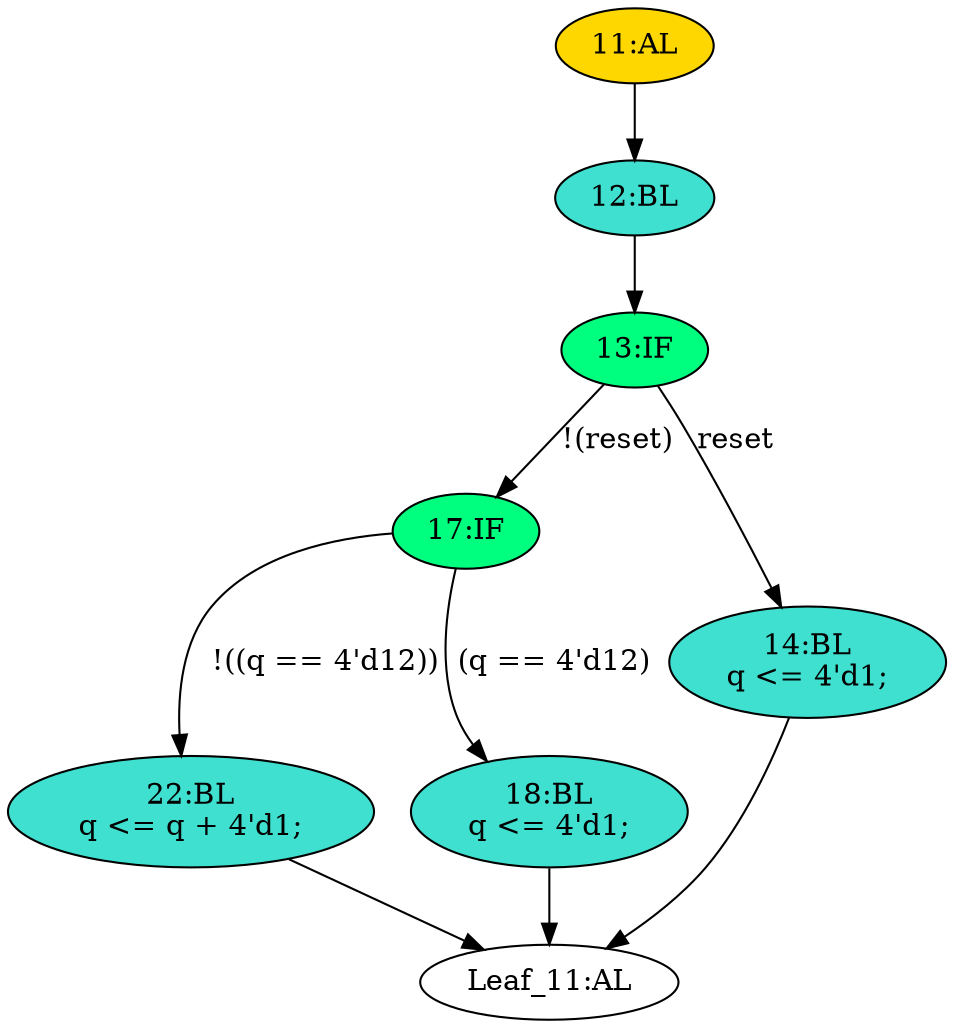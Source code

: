 strict digraph "" {
	node [label="\N"];
	"17:IF"	[ast="<pyverilog.vparser.ast.IfStatement object at 0x7f322f558410>",
		fillcolor=springgreen,
		label="17:IF",
		statements="[]",
		style=filled,
		typ=IfStatement];
	"22:BL"	[ast="<pyverilog.vparser.ast.Block object at 0x7f322f558550>",
		fillcolor=turquoise,
		label="22:BL
q <= q + 4'd1;",
		statements="[<pyverilog.vparser.ast.NonblockingSubstitution object at 0x7f322f558590>]",
		style=filled,
		typ=Block];
	"17:IF" -> "22:BL"	[cond="['q']",
		label="!((q == 4'd12))",
		lineno=17];
	"18:BL"	[ast="<pyverilog.vparser.ast.Block object at 0x7f322f5587d0>",
		fillcolor=turquoise,
		label="18:BL
q <= 4'd1;",
		statements="[<pyverilog.vparser.ast.NonblockingSubstitution object at 0x7f322f558810>]",
		style=filled,
		typ=Block];
	"17:IF" -> "18:BL"	[cond="['q']",
		label="(q == 4'd12)",
		lineno=17];
	"14:BL"	[ast="<pyverilog.vparser.ast.Block object at 0x7f322f558b50>",
		fillcolor=turquoise,
		label="14:BL
q <= 4'd1;",
		statements="[<pyverilog.vparser.ast.NonblockingSubstitution object at 0x7f322f558a10>]",
		style=filled,
		typ=Block];
	"Leaf_11:AL"	[def_var="['q']",
		label="Leaf_11:AL"];
	"14:BL" -> "Leaf_11:AL"	[cond="[]",
		lineno=None];
	"13:IF"	[ast="<pyverilog.vparser.ast.IfStatement object at 0x7f322f558d50>",
		fillcolor=springgreen,
		label="13:IF",
		statements="[]",
		style=filled,
		typ=IfStatement];
	"13:IF" -> "17:IF"	[cond="['reset']",
		label="!(reset)",
		lineno=13];
	"13:IF" -> "14:BL"	[cond="['reset']",
		label=reset,
		lineno=13];
	"22:BL" -> "Leaf_11:AL"	[cond="[]",
		lineno=None];
	"18:BL" -> "Leaf_11:AL"	[cond="[]",
		lineno=None];
	"12:BL"	[ast="<pyverilog.vparser.ast.Block object at 0x7f322f558d10>",
		fillcolor=turquoise,
		label="12:BL",
		statements="[]",
		style=filled,
		typ=Block];
	"12:BL" -> "13:IF"	[cond="[]",
		lineno=None];
	"11:AL"	[ast="<pyverilog.vparser.ast.Always object at 0x7f322f558bd0>",
		clk_sens=True,
		fillcolor=gold,
		label="11:AL",
		sens="['clk']",
		statements="[]",
		style=filled,
		typ=Always,
		use_var="['reset', 'q']"];
	"11:AL" -> "12:BL"	[cond="[]",
		lineno=None];
}
